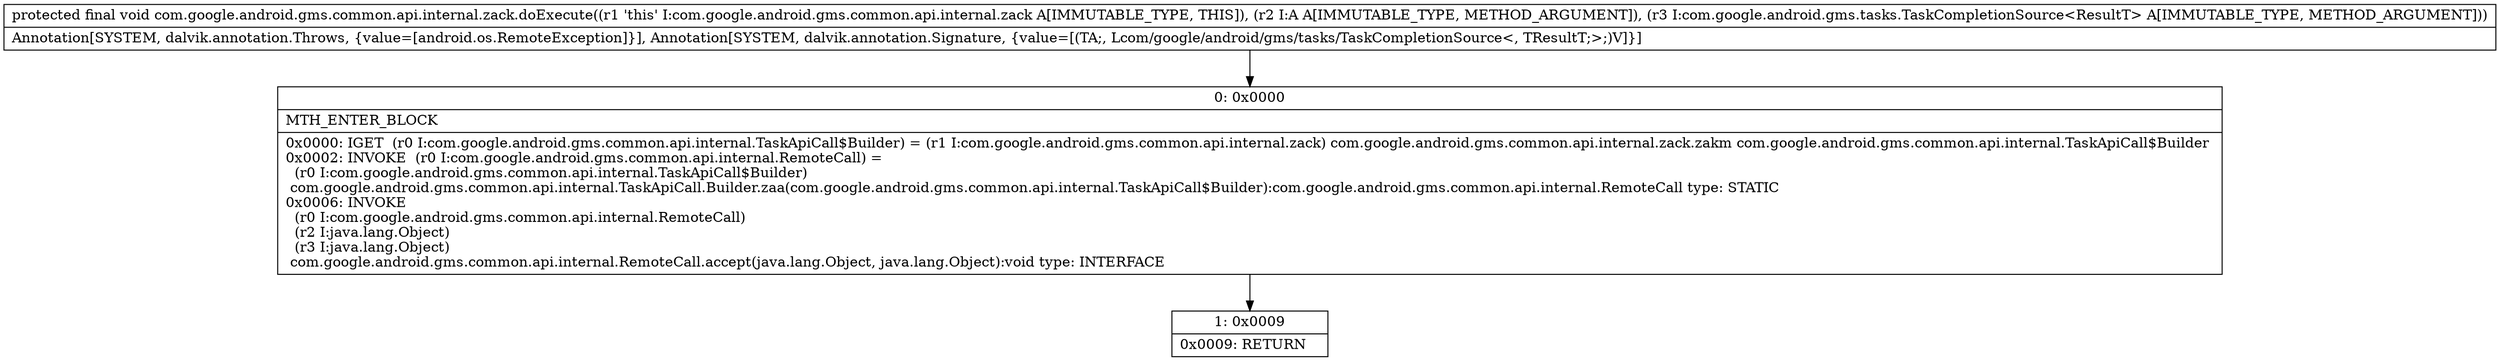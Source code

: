 digraph "CFG forcom.google.android.gms.common.api.internal.zack.doExecute(Lcom\/google\/android\/gms\/common\/api\/Api$AnyClient;Lcom\/google\/android\/gms\/tasks\/TaskCompletionSource;)V" {
Node_0 [shape=record,label="{0\:\ 0x0000|MTH_ENTER_BLOCK\l|0x0000: IGET  (r0 I:com.google.android.gms.common.api.internal.TaskApiCall$Builder) = (r1 I:com.google.android.gms.common.api.internal.zack) com.google.android.gms.common.api.internal.zack.zakm com.google.android.gms.common.api.internal.TaskApiCall$Builder \l0x0002: INVOKE  (r0 I:com.google.android.gms.common.api.internal.RemoteCall) = \l  (r0 I:com.google.android.gms.common.api.internal.TaskApiCall$Builder)\l com.google.android.gms.common.api.internal.TaskApiCall.Builder.zaa(com.google.android.gms.common.api.internal.TaskApiCall$Builder):com.google.android.gms.common.api.internal.RemoteCall type: STATIC \l0x0006: INVOKE  \l  (r0 I:com.google.android.gms.common.api.internal.RemoteCall)\l  (r2 I:java.lang.Object)\l  (r3 I:java.lang.Object)\l com.google.android.gms.common.api.internal.RemoteCall.accept(java.lang.Object, java.lang.Object):void type: INTERFACE \l}"];
Node_1 [shape=record,label="{1\:\ 0x0009|0x0009: RETURN   \l}"];
MethodNode[shape=record,label="{protected final void com.google.android.gms.common.api.internal.zack.doExecute((r1 'this' I:com.google.android.gms.common.api.internal.zack A[IMMUTABLE_TYPE, THIS]), (r2 I:A A[IMMUTABLE_TYPE, METHOD_ARGUMENT]), (r3 I:com.google.android.gms.tasks.TaskCompletionSource\<ResultT\> A[IMMUTABLE_TYPE, METHOD_ARGUMENT]))  | Annotation[SYSTEM, dalvik.annotation.Throws, \{value=[android.os.RemoteException]\}], Annotation[SYSTEM, dalvik.annotation.Signature, \{value=[(TA;, Lcom\/google\/android\/gms\/tasks\/TaskCompletionSource\<, TResultT;\>;)V]\}]\l}"];
MethodNode -> Node_0;
Node_0 -> Node_1;
}

